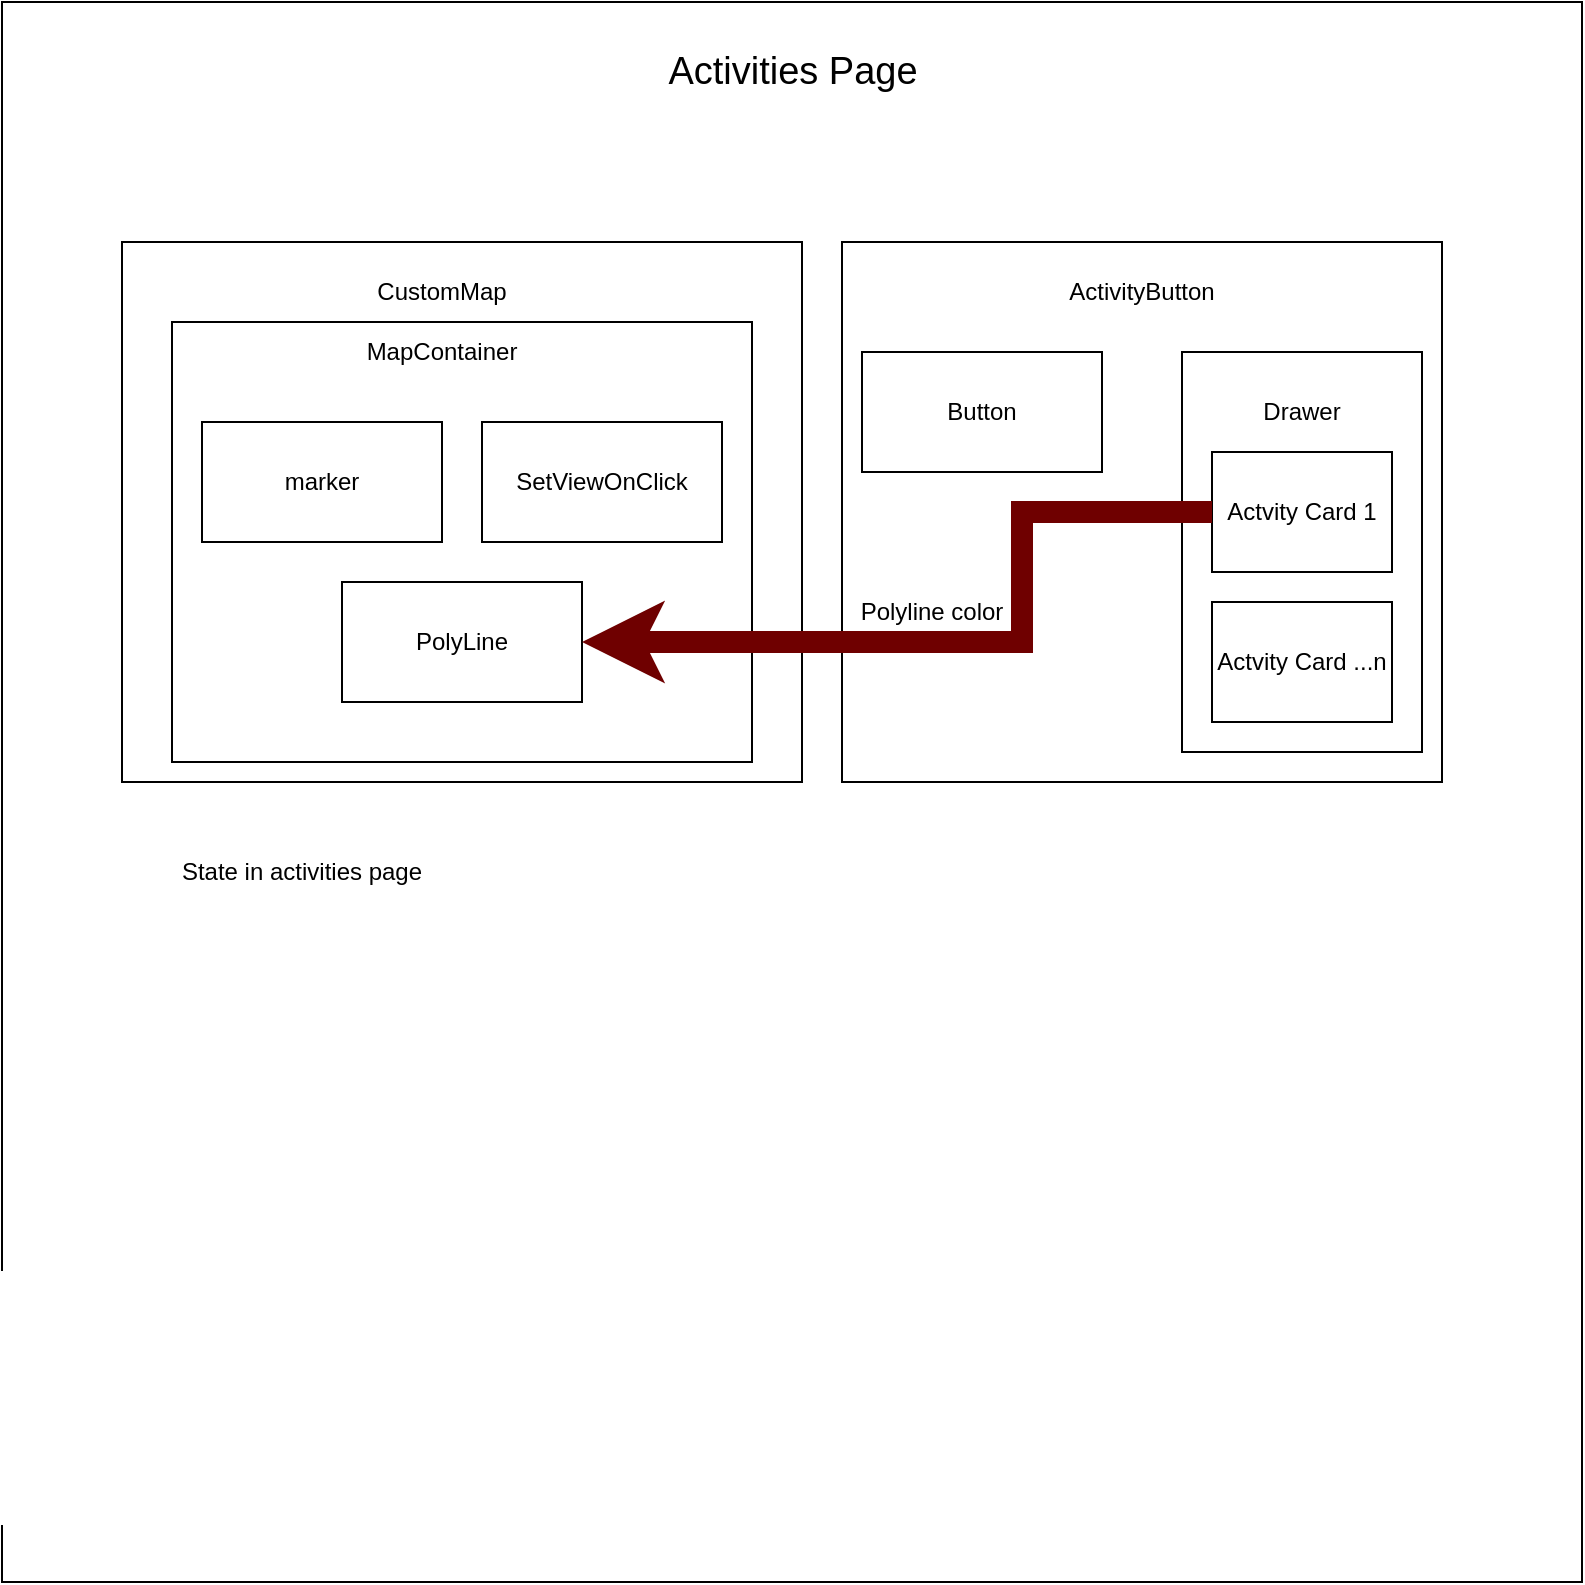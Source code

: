 <mxfile version="24.2.5" type="device">
  <diagram name="Page-1" id="mUALYDlM9YMtWR8MbuK0">
    <mxGraphModel dx="1993" dy="698" grid="1" gridSize="10" guides="1" tooltips="1" connect="1" arrows="1" fold="1" page="1" pageScale="1" pageWidth="850" pageHeight="1100" math="0" shadow="0">
      <root>
        <mxCell id="0" />
        <mxCell id="1" parent="0" />
        <mxCell id="a9l7KjIuHDaAtShn7mzd-1" value="" style="whiteSpace=wrap;html=1;aspect=fixed;" vertex="1" parent="1">
          <mxGeometry x="-10" y="30" width="790" height="790" as="geometry" />
        </mxCell>
        <mxCell id="a9l7KjIuHDaAtShn7mzd-2" value="Activities Page" style="text;html=1;align=center;verticalAlign=middle;whiteSpace=wrap;rounded=0;strokeWidth=5;fontSize=19;" vertex="1" parent="1">
          <mxGeometry x="317.5" y="50" width="135" height="30" as="geometry" />
        </mxCell>
        <mxCell id="a9l7KjIuHDaAtShn7mzd-3" value="" style="rounded=0;whiteSpace=wrap;html=1;" vertex="1" parent="1">
          <mxGeometry x="50" y="150" width="340" height="270" as="geometry" />
        </mxCell>
        <mxCell id="a9l7KjIuHDaAtShn7mzd-4" value="" style="rounded=0;whiteSpace=wrap;html=1;" vertex="1" parent="1">
          <mxGeometry x="410" y="150" width="300" height="270" as="geometry" />
        </mxCell>
        <mxCell id="a9l7KjIuHDaAtShn7mzd-5" value="&lt;div&gt;ActivityButton&lt;/div&gt;" style="text;html=1;align=center;verticalAlign=middle;whiteSpace=wrap;rounded=0;" vertex="1" parent="1">
          <mxGeometry x="530" y="160" width="60" height="30" as="geometry" />
        </mxCell>
        <mxCell id="a9l7KjIuHDaAtShn7mzd-8" value="Button" style="rounded=0;whiteSpace=wrap;html=1;" vertex="1" parent="1">
          <mxGeometry x="420" y="205" width="120" height="60" as="geometry" />
        </mxCell>
        <mxCell id="a9l7KjIuHDaAtShn7mzd-9" value="" style="rounded=0;whiteSpace=wrap;html=1;" vertex="1" parent="1">
          <mxGeometry x="580" y="205" width="120" height="200" as="geometry" />
        </mxCell>
        <mxCell id="a9l7KjIuHDaAtShn7mzd-10" value="Drawer" style="text;html=1;align=center;verticalAlign=middle;whiteSpace=wrap;rounded=0;" vertex="1" parent="1">
          <mxGeometry x="610" y="220" width="60" height="30" as="geometry" />
        </mxCell>
        <mxCell id="a9l7KjIuHDaAtShn7mzd-11" value="Actvity Card 1" style="rounded=0;whiteSpace=wrap;html=1;" vertex="1" parent="1">
          <mxGeometry x="595" y="255" width="90" height="60" as="geometry" />
        </mxCell>
        <mxCell id="a9l7KjIuHDaAtShn7mzd-12" value="Actvity Card ...n" style="rounded=0;whiteSpace=wrap;html=1;" vertex="1" parent="1">
          <mxGeometry x="595" y="330" width="90" height="60" as="geometry" />
        </mxCell>
        <mxCell id="a9l7KjIuHDaAtShn7mzd-14" value="CustomMap" style="text;html=1;align=center;verticalAlign=middle;whiteSpace=wrap;rounded=0;" vertex="1" parent="1">
          <mxGeometry x="180" y="160" width="60" height="30" as="geometry" />
        </mxCell>
        <mxCell id="a9l7KjIuHDaAtShn7mzd-16" value="Polyline color" style="text;html=1;align=center;verticalAlign=middle;whiteSpace=wrap;rounded=0;" vertex="1" parent="1">
          <mxGeometry x="400" y="320" width="110" height="30" as="geometry" />
        </mxCell>
        <mxCell id="a9l7KjIuHDaAtShn7mzd-18" value="State in activities page" style="text;html=1;align=center;verticalAlign=middle;whiteSpace=wrap;rounded=0;" vertex="1" parent="1">
          <mxGeometry x="60" y="450" width="160" height="30" as="geometry" />
        </mxCell>
        <mxCell id="a9l7KjIuHDaAtShn7mzd-19" value="" style="rounded=0;whiteSpace=wrap;html=1;" vertex="1" parent="1">
          <mxGeometry x="75" y="190" width="290" height="220" as="geometry" />
        </mxCell>
        <mxCell id="a9l7KjIuHDaAtShn7mzd-20" value="MapContainer" style="text;html=1;align=center;verticalAlign=middle;whiteSpace=wrap;rounded=0;" vertex="1" parent="1">
          <mxGeometry x="180" y="190" width="60" height="30" as="geometry" />
        </mxCell>
        <mxCell id="a9l7KjIuHDaAtShn7mzd-21" value="marker" style="rounded=0;whiteSpace=wrap;html=1;" vertex="1" parent="1">
          <mxGeometry x="90" y="240" width="120" height="60" as="geometry" />
        </mxCell>
        <mxCell id="a9l7KjIuHDaAtShn7mzd-22" value="PolyLine" style="rounded=0;whiteSpace=wrap;html=1;" vertex="1" parent="1">
          <mxGeometry x="160" y="320" width="120" height="60" as="geometry" />
        </mxCell>
        <mxCell id="a9l7KjIuHDaAtShn7mzd-23" value="SetViewOnClick" style="rounded=0;whiteSpace=wrap;html=1;" vertex="1" parent="1">
          <mxGeometry x="230" y="240" width="120" height="60" as="geometry" />
        </mxCell>
        <mxCell id="a9l7KjIuHDaAtShn7mzd-15" style="edgeStyle=orthogonalEdgeStyle;rounded=0;orthogonalLoop=1;jettySize=auto;html=1;fillColor=#a20025;strokeColor=#6F0000;strokeWidth=11;entryX=1;entryY=0.5;entryDx=0;entryDy=0;exitX=0;exitY=0.5;exitDx=0;exitDy=0;" edge="1" parent="1" source="a9l7KjIuHDaAtShn7mzd-11" target="a9l7KjIuHDaAtShn7mzd-22">
          <mxGeometry relative="1" as="geometry">
            <mxPoint x="640" y="260" as="sourcePoint" />
            <mxPoint x="320" y="380" as="targetPoint" />
            <Array as="points">
              <mxPoint x="500" y="285" />
              <mxPoint x="500" y="350" />
            </Array>
          </mxGeometry>
        </mxCell>
      </root>
    </mxGraphModel>
  </diagram>
</mxfile>
